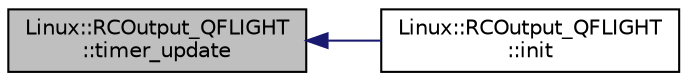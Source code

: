 digraph "Linux::RCOutput_QFLIGHT::timer_update"
{
 // INTERACTIVE_SVG=YES
  edge [fontname="Helvetica",fontsize="10",labelfontname="Helvetica",labelfontsize="10"];
  node [fontname="Helvetica",fontsize="10",shape=record];
  rankdir="LR";
  Node1 [label="Linux::RCOutput_QFLIGHT\l::timer_update",height=0.2,width=0.4,color="black", fillcolor="grey75", style="filled", fontcolor="black"];
  Node1 -> Node2 [dir="back",color="midnightblue",fontsize="10",style="solid",fontname="Helvetica"];
  Node2 [label="Linux::RCOutput_QFLIGHT\l::init",height=0.2,width=0.4,color="black", fillcolor="white", style="filled",URL="$classLinux_1_1RCOutput__QFLIGHT.html#abb01714a8cfa1c0148307b20293eac62"];
}
